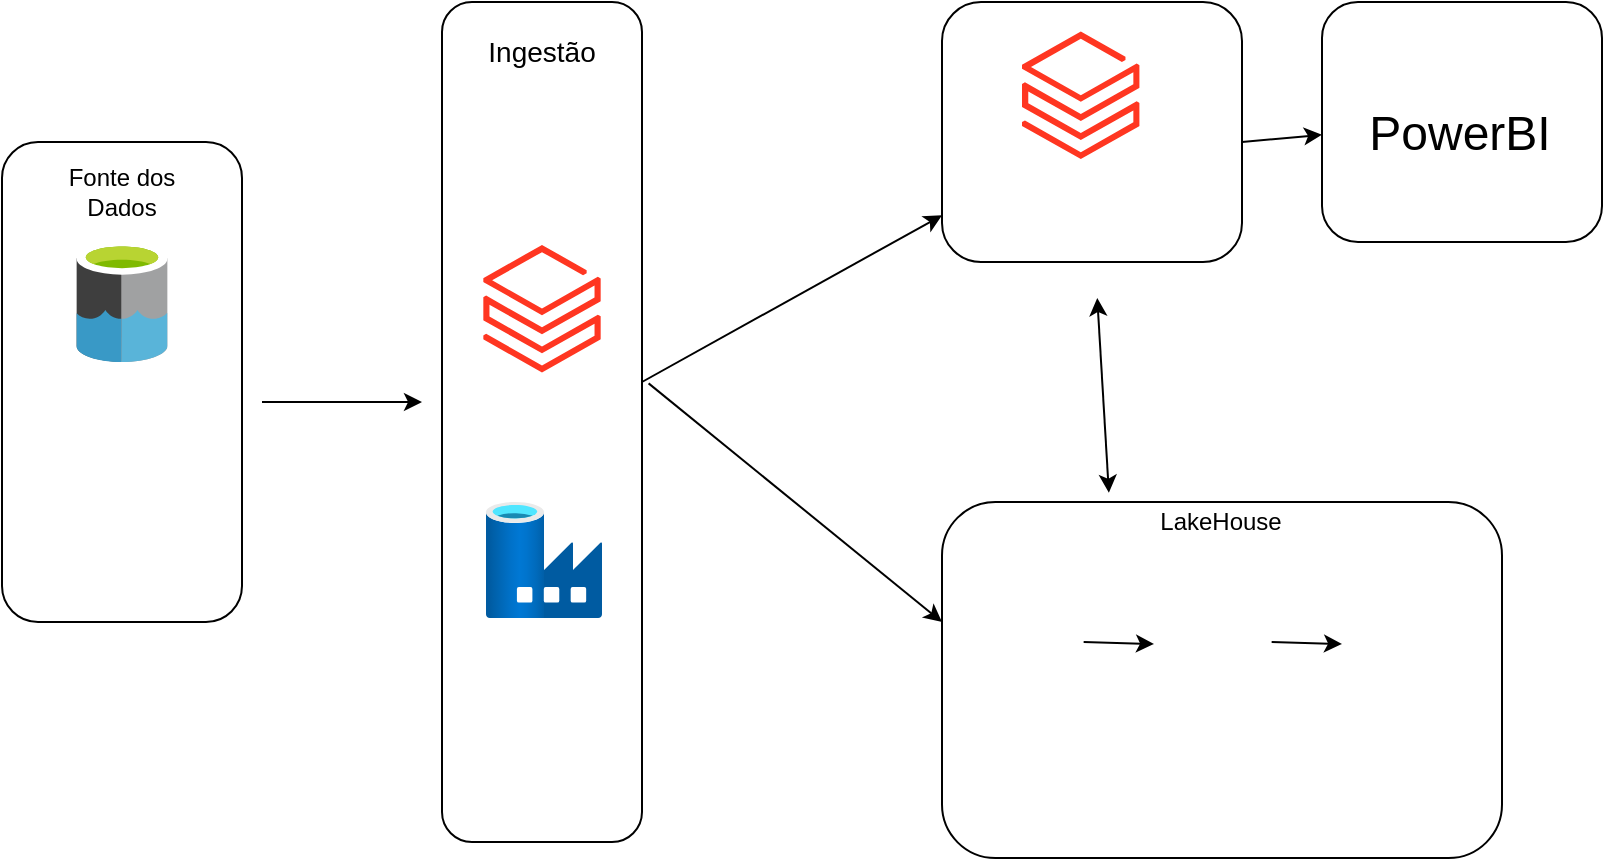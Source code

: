 <mxfile version="20.2.3" type="github">
  <diagram id="g_X1axAe8oQS6XmyXDfb" name="Arquitetura">
    <mxGraphModel dx="1022" dy="436" grid="1" gridSize="10" guides="1" tooltips="1" connect="1" arrows="1" fold="1" page="1" pageScale="1" pageWidth="827" pageHeight="1169" math="0" shadow="0">
      <root>
        <mxCell id="0" />
        <mxCell id="1" parent="0" />
        <mxCell id="5w84PRh9NmcuIAeznzGn-3" value="" style="endArrow=classic;html=1;rounded=0;" parent="1" edge="1">
          <mxGeometry width="50" height="50" relative="1" as="geometry">
            <mxPoint x="140" y="210" as="sourcePoint" />
            <mxPoint x="220" y="210" as="targetPoint" />
          </mxGeometry>
        </mxCell>
        <mxCell id="5w84PRh9NmcuIAeznzGn-4" value="" style="rounded=1;whiteSpace=wrap;html=1;direction=south;" parent="1" vertex="1">
          <mxGeometry x="10" y="80" width="120" height="240" as="geometry" />
        </mxCell>
        <mxCell id="5w84PRh9NmcuIAeznzGn-5" value="" style="rounded=1;whiteSpace=wrap;html=1;direction=south;" parent="1" vertex="1">
          <mxGeometry x="230" y="10" width="100" height="420" as="geometry" />
        </mxCell>
        <mxCell id="5w84PRh9NmcuIAeznzGn-6" value="" style="sketch=0;aspect=fixed;html=1;points=[];align=center;image;fontSize=12;image=img/lib/mscae/Data_Lake.svg;" parent="1" vertex="1">
          <mxGeometry x="47.2" y="130" width="45.6" height="60" as="geometry" />
        </mxCell>
        <mxCell id="5w84PRh9NmcuIAeznzGn-7" value="" style="shape=image;html=1;verticalAlign=top;verticalLabelPosition=bottom;labelBackgroundColor=#ffffff;imageAspect=0;aspect=fixed;image=https://cdn1.iconfinder.com/data/icons/bootstrap-vol-3/16/filetype-csv-128.png" parent="1" vertex="1">
          <mxGeometry x="20.0" y="210" width="50" height="50" as="geometry" />
        </mxCell>
        <mxCell id="5w84PRh9NmcuIAeznzGn-8" value="" style="shape=image;html=1;verticalAlign=top;verticalLabelPosition=bottom;labelBackgroundColor=#ffffff;imageAspect=0;aspect=fixed;image=https://cdn1.iconfinder.com/data/icons/bootstrap-vol-3/16/filetype-csv-128.png" parent="1" vertex="1">
          <mxGeometry x="70" y="210" width="50" height="50" as="geometry" />
        </mxCell>
        <mxCell id="5w84PRh9NmcuIAeznzGn-10" style="edgeStyle=orthogonalEdgeStyle;rounded=0;orthogonalLoop=1;jettySize=auto;html=1;exitX=1;exitY=0.5;exitDx=0;exitDy=0;" parent="1" source="5w84PRh9NmcuIAeznzGn-4" target="5w84PRh9NmcuIAeznzGn-4" edge="1">
          <mxGeometry relative="1" as="geometry" />
        </mxCell>
        <mxCell id="5w84PRh9NmcuIAeznzGn-11" value="&lt;font style=&quot;font-size: 12px;&quot;&gt;Fonte dos Dados&lt;/font&gt;" style="text;html=1;strokeColor=none;fillColor=none;align=center;verticalAlign=middle;whiteSpace=wrap;rounded=0;" parent="1" vertex="1">
          <mxGeometry x="40" y="90" width="60" height="30" as="geometry" />
        </mxCell>
        <mxCell id="5w84PRh9NmcuIAeznzGn-12" value="&lt;font style=&quot;font-size: 14px;&quot;&gt;Ingestão&lt;/font&gt;" style="text;html=1;strokeColor=none;fillColor=none;align=center;verticalAlign=middle;whiteSpace=wrap;rounded=0;" parent="1" vertex="1">
          <mxGeometry x="250" y="20" width="60" height="30" as="geometry" />
        </mxCell>
        <mxCell id="5w84PRh9NmcuIAeznzGn-13" value="" style="aspect=fixed;html=1;points=[];align=center;image;fontSize=12;image=img/lib/azure2/analytics/Azure_Databricks.svg;" parent="1" vertex="1">
          <mxGeometry x="250.59" y="130" width="58.82" height="66.67" as="geometry" />
        </mxCell>
        <mxCell id="5w84PRh9NmcuIAeznzGn-14" value="" style="aspect=fixed;html=1;points=[];align=center;image;fontSize=12;image=img/lib/azure2/databases/Data_Factory.svg;" parent="1" vertex="1">
          <mxGeometry x="252" y="260" width="58" height="58" as="geometry" />
        </mxCell>
        <mxCell id="5w84PRh9NmcuIAeznzGn-15" value="" style="endArrow=classic;html=1;rounded=0;fontSize=12;" parent="1" target="5w84PRh9NmcuIAeznzGn-16" edge="1">
          <mxGeometry width="50" height="50" relative="1" as="geometry">
            <mxPoint x="330" y="200" as="sourcePoint" />
            <mxPoint x="470" y="80" as="targetPoint" />
          </mxGeometry>
        </mxCell>
        <mxCell id="5w84PRh9NmcuIAeznzGn-16" value="" style="rounded=1;whiteSpace=wrap;html=1;fontSize=12;direction=south;" parent="1" vertex="1">
          <mxGeometry x="480" y="10" width="150" height="130" as="geometry" />
        </mxCell>
        <mxCell id="5w84PRh9NmcuIAeznzGn-17" value="" style="aspect=fixed;html=1;points=[];align=center;image;fontSize=12;image=img/lib/azure2/analytics/Azure_Databricks.svg;" parent="1" vertex="1">
          <mxGeometry x="520" y="23.33" width="58.82" height="66.67" as="geometry" />
        </mxCell>
        <mxCell id="5w84PRh9NmcuIAeznzGn-19" value="" style="shape=image;html=1;verticalAlign=top;verticalLabelPosition=bottom;labelBackgroundColor=#ffffff;imageAspect=0;aspect=fixed;image=https://cdn4.iconfinder.com/data/icons/scripting-and-programming-languages/512/660277-Python_logo-128.png;fontSize=12;" parent="1" vertex="1">
          <mxGeometry x="511" y="70" width="88" height="88" as="geometry" />
        </mxCell>
        <mxCell id="5w84PRh9NmcuIAeznzGn-20" value="" style="endArrow=classic;html=1;rounded=0;fontSize=12;exitX=0.454;exitY=-0.033;exitDx=0;exitDy=0;exitPerimeter=0;" parent="1" source="5w84PRh9NmcuIAeznzGn-5" edge="1">
          <mxGeometry width="50" height="50" relative="1" as="geometry">
            <mxPoint x="350" y="250" as="sourcePoint" />
            <mxPoint x="480" y="320" as="targetPoint" />
          </mxGeometry>
        </mxCell>
        <mxCell id="5w84PRh9NmcuIAeznzGn-21" value="" style="rounded=1;whiteSpace=wrap;html=1;fontSize=12;direction=south;" parent="1" vertex="1">
          <mxGeometry x="480" y="260" width="280" height="178" as="geometry" />
        </mxCell>
        <mxCell id="5w84PRh9NmcuIAeznzGn-22" value="" style="endArrow=classic;startArrow=classic;html=1;rounded=0;fontSize=12;exitX=-0.026;exitY=0.702;exitDx=0;exitDy=0;exitPerimeter=0;" parent="1" source="5w84PRh9NmcuIAeznzGn-21" target="5w84PRh9NmcuIAeznzGn-19" edge="1">
          <mxGeometry width="50" height="50" relative="1" as="geometry">
            <mxPoint x="540" y="240" as="sourcePoint" />
            <mxPoint x="590" y="190" as="targetPoint" />
          </mxGeometry>
        </mxCell>
        <mxCell id="5w84PRh9NmcuIAeznzGn-23" value="" style="shape=image;html=1;verticalAlign=top;verticalLabelPosition=bottom;labelBackgroundColor=#ffffff;imageAspect=0;aspect=fixed;image=https://cdn2.iconfinder.com/data/icons/bitsies/128/MedalBronze-128.png;fontSize=12;" parent="1" vertex="1">
          <mxGeometry x="490" y="280" width="68" height="68" as="geometry" />
        </mxCell>
        <mxCell id="5w84PRh9NmcuIAeznzGn-24" value="" style="shape=image;html=1;verticalAlign=top;verticalLabelPosition=bottom;labelBackgroundColor=#ffffff;imageAspect=0;aspect=fixed;image=https://cdn2.iconfinder.com/data/icons/bitsies/128/MedalSilver-128.png;fontSize=12;" parent="1" vertex="1">
          <mxGeometry x="586" y="280" width="68" height="68" as="geometry" />
        </mxCell>
        <mxCell id="5w84PRh9NmcuIAeznzGn-25" value="" style="shape=image;html=1;verticalAlign=top;verticalLabelPosition=bottom;labelBackgroundColor=#ffffff;imageAspect=0;aspect=fixed;image=https://cdn2.iconfinder.com/data/icons/bitsies/128/MedalGold-128.png;fontSize=12;" parent="1" vertex="1">
          <mxGeometry x="680" y="280" width="68" height="68" as="geometry" />
        </mxCell>
        <mxCell id="5w84PRh9NmcuIAeznzGn-26" value="" style="endArrow=classic;html=1;rounded=0;fontSize=12;entryX=0;entryY=0.75;entryDx=0;entryDy=0;" parent="1" target="5w84PRh9NmcuIAeznzGn-24" edge="1">
          <mxGeometry width="50" height="50" relative="1" as="geometry">
            <mxPoint x="550.82" y="330" as="sourcePoint" />
            <mxPoint x="578.82" y="298" as="targetPoint" />
          </mxGeometry>
        </mxCell>
        <mxCell id="5w84PRh9NmcuIAeznzGn-27" value="" style="endArrow=classic;html=1;rounded=0;fontSize=12;entryX=0;entryY=0.75;entryDx=0;entryDy=0;" parent="1" edge="1">
          <mxGeometry width="50" height="50" relative="1" as="geometry">
            <mxPoint x="644.82" y="330" as="sourcePoint" />
            <mxPoint x="680" y="331" as="targetPoint" />
          </mxGeometry>
        </mxCell>
        <mxCell id="5w84PRh9NmcuIAeznzGn-28" value="LakeHouse" style="text;html=1;strokeColor=none;fillColor=none;align=center;verticalAlign=middle;whiteSpace=wrap;rounded=0;fontSize=12;" parent="1" vertex="1">
          <mxGeometry x="578.82" y="250" width="81.18" height="40" as="geometry" />
        </mxCell>
        <mxCell id="5w84PRh9NmcuIAeznzGn-29" value="" style="endArrow=classic;html=1;rounded=0;fontSize=12;" parent="1" target="5w84PRh9NmcuIAeznzGn-30" edge="1">
          <mxGeometry width="50" height="50" relative="1" as="geometry">
            <mxPoint x="630" y="80" as="sourcePoint" />
            <mxPoint x="700" y="70" as="targetPoint" />
          </mxGeometry>
        </mxCell>
        <mxCell id="5w84PRh9NmcuIAeznzGn-30" value="" style="rounded=1;whiteSpace=wrap;html=1;fontSize=12;direction=south;" parent="1" vertex="1">
          <mxGeometry x="670" y="10" width="140" height="120" as="geometry" />
        </mxCell>
        <mxCell id="5w84PRh9NmcuIAeznzGn-31" value="&lt;font style=&quot;font-size: 24px;&quot;&gt;PowerBI&lt;/font&gt;" style="text;html=1;strokeColor=none;fillColor=none;align=center;verticalAlign=middle;whiteSpace=wrap;rounded=0;fontSize=12;" parent="1" vertex="1">
          <mxGeometry x="688" y="41.66" width="102" height="68.34" as="geometry" />
        </mxCell>
      </root>
    </mxGraphModel>
  </diagram>
</mxfile>

